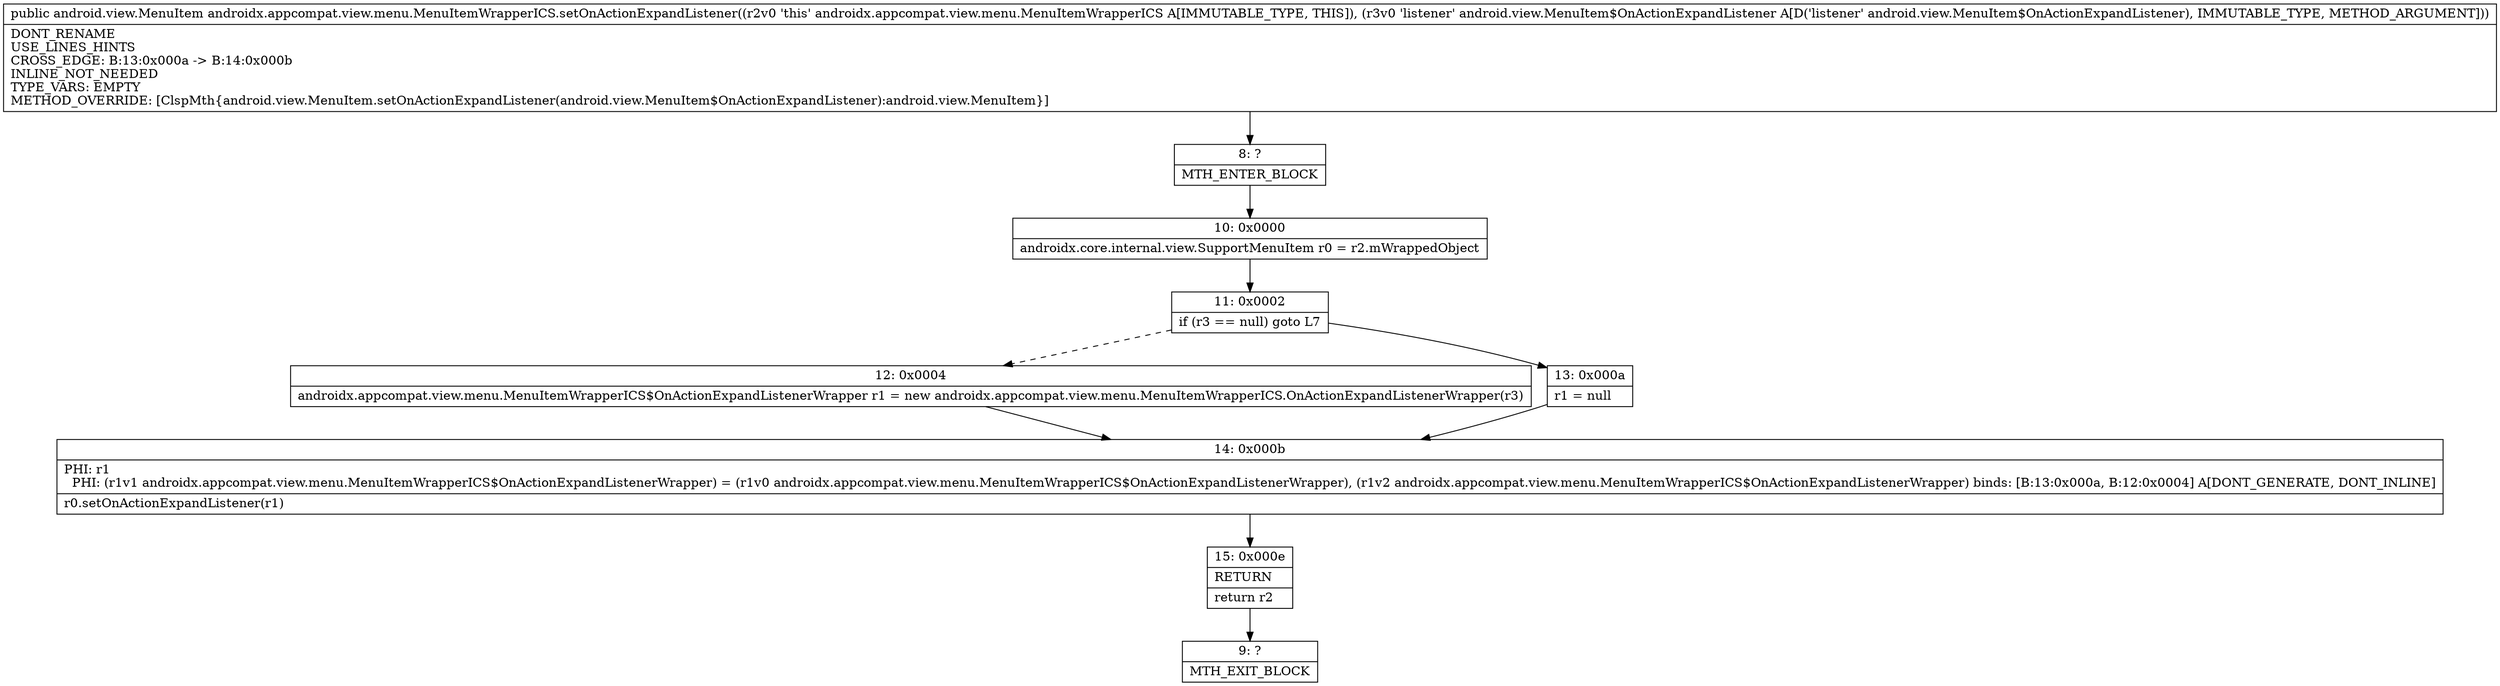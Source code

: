 digraph "CFG forandroidx.appcompat.view.menu.MenuItemWrapperICS.setOnActionExpandListener(Landroid\/view\/MenuItem$OnActionExpandListener;)Landroid\/view\/MenuItem;" {
Node_8 [shape=record,label="{8\:\ ?|MTH_ENTER_BLOCK\l}"];
Node_10 [shape=record,label="{10\:\ 0x0000|androidx.core.internal.view.SupportMenuItem r0 = r2.mWrappedObject\l}"];
Node_11 [shape=record,label="{11\:\ 0x0002|if (r3 == null) goto L7\l}"];
Node_12 [shape=record,label="{12\:\ 0x0004|androidx.appcompat.view.menu.MenuItemWrapperICS$OnActionExpandListenerWrapper r1 = new androidx.appcompat.view.menu.MenuItemWrapperICS.OnActionExpandListenerWrapper(r3)\l}"];
Node_14 [shape=record,label="{14\:\ 0x000b|PHI: r1 \l  PHI: (r1v1 androidx.appcompat.view.menu.MenuItemWrapperICS$OnActionExpandListenerWrapper) = (r1v0 androidx.appcompat.view.menu.MenuItemWrapperICS$OnActionExpandListenerWrapper), (r1v2 androidx.appcompat.view.menu.MenuItemWrapperICS$OnActionExpandListenerWrapper) binds: [B:13:0x000a, B:12:0x0004] A[DONT_GENERATE, DONT_INLINE]\l|r0.setOnActionExpandListener(r1)\l}"];
Node_15 [shape=record,label="{15\:\ 0x000e|RETURN\l|return r2\l}"];
Node_9 [shape=record,label="{9\:\ ?|MTH_EXIT_BLOCK\l}"];
Node_13 [shape=record,label="{13\:\ 0x000a|r1 = null\l}"];
MethodNode[shape=record,label="{public android.view.MenuItem androidx.appcompat.view.menu.MenuItemWrapperICS.setOnActionExpandListener((r2v0 'this' androidx.appcompat.view.menu.MenuItemWrapperICS A[IMMUTABLE_TYPE, THIS]), (r3v0 'listener' android.view.MenuItem$OnActionExpandListener A[D('listener' android.view.MenuItem$OnActionExpandListener), IMMUTABLE_TYPE, METHOD_ARGUMENT]))  | DONT_RENAME\lUSE_LINES_HINTS\lCROSS_EDGE: B:13:0x000a \-\> B:14:0x000b\lINLINE_NOT_NEEDED\lTYPE_VARS: EMPTY\lMETHOD_OVERRIDE: [ClspMth\{android.view.MenuItem.setOnActionExpandListener(android.view.MenuItem$OnActionExpandListener):android.view.MenuItem\}]\l}"];
MethodNode -> Node_8;Node_8 -> Node_10;
Node_10 -> Node_11;
Node_11 -> Node_12[style=dashed];
Node_11 -> Node_13;
Node_12 -> Node_14;
Node_14 -> Node_15;
Node_15 -> Node_9;
Node_13 -> Node_14;
}

